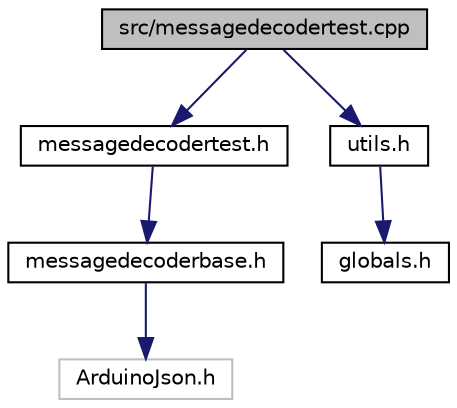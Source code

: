 digraph "src/messagedecodertest.cpp"
{
 // LATEX_PDF_SIZE
  edge [fontname="Helvetica",fontsize="10",labelfontname="Helvetica",labelfontsize="10"];
  node [fontname="Helvetica",fontsize="10",shape=record];
  Node1 [label="src/messagedecodertest.cpp",height=0.2,width=0.4,color="black", fillcolor="grey75", style="filled", fontcolor="black",tooltip="File contains an example message decoder."];
  Node1 -> Node2 [color="midnightblue",fontsize="10",style="solid",fontname="Helvetica"];
  Node2 [label="messagedecodertest.h",height=0.2,width=0.4,color="black", fillcolor="white", style="filled",URL="$messagedecodertest_8h_source.html",tooltip=" "];
  Node2 -> Node3 [color="midnightblue",fontsize="10",style="solid",fontname="Helvetica"];
  Node3 [label="messagedecoderbase.h",height=0.2,width=0.4,color="black", fillcolor="white", style="filled",URL="$messagedecoderbase_8h.html",tooltip="This file contains information regaurding the base class message parser."];
  Node3 -> Node4 [color="midnightblue",fontsize="10",style="solid",fontname="Helvetica"];
  Node4 [label="ArduinoJson.h",height=0.2,width=0.4,color="grey75", fillcolor="white", style="filled",tooltip=" "];
  Node1 -> Node5 [color="midnightblue",fontsize="10",style="solid",fontname="Helvetica"];
  Node5 [label="utils.h",height=0.2,width=0.4,color="black", fillcolor="white", style="filled",URL="$src_2utils_8h.html",tooltip="Provide some miscellaneous tools for use throughout the code."];
  Node5 -> Node6 [color="midnightblue",fontsize="10",style="solid",fontname="Helvetica"];
  Node6 [label="globals.h",height=0.2,width=0.4,color="black", fillcolor="white", style="filled",URL="$src_2globals_8h_source.html",tooltip=" "];
}

